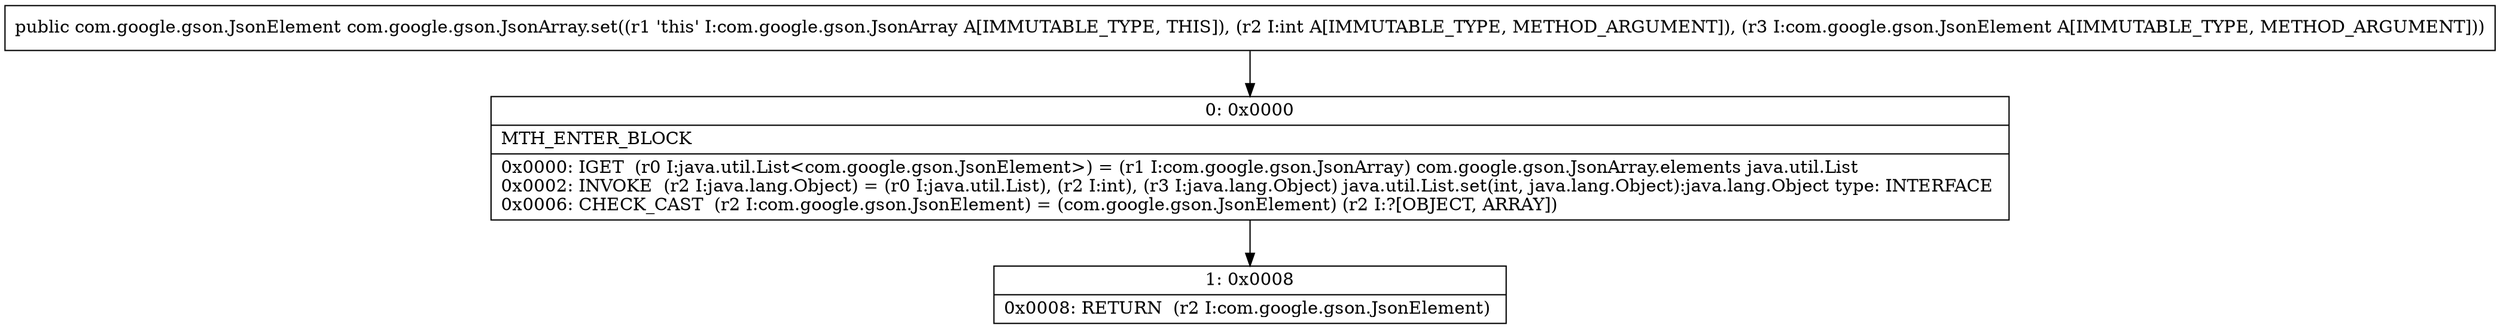 digraph "CFG forcom.google.gson.JsonArray.set(ILcom\/google\/gson\/JsonElement;)Lcom\/google\/gson\/JsonElement;" {
Node_0 [shape=record,label="{0\:\ 0x0000|MTH_ENTER_BLOCK\l|0x0000: IGET  (r0 I:java.util.List\<com.google.gson.JsonElement\>) = (r1 I:com.google.gson.JsonArray) com.google.gson.JsonArray.elements java.util.List \l0x0002: INVOKE  (r2 I:java.lang.Object) = (r0 I:java.util.List), (r2 I:int), (r3 I:java.lang.Object) java.util.List.set(int, java.lang.Object):java.lang.Object type: INTERFACE \l0x0006: CHECK_CAST  (r2 I:com.google.gson.JsonElement) = (com.google.gson.JsonElement) (r2 I:?[OBJECT, ARRAY]) \l}"];
Node_1 [shape=record,label="{1\:\ 0x0008|0x0008: RETURN  (r2 I:com.google.gson.JsonElement) \l}"];
MethodNode[shape=record,label="{public com.google.gson.JsonElement com.google.gson.JsonArray.set((r1 'this' I:com.google.gson.JsonArray A[IMMUTABLE_TYPE, THIS]), (r2 I:int A[IMMUTABLE_TYPE, METHOD_ARGUMENT]), (r3 I:com.google.gson.JsonElement A[IMMUTABLE_TYPE, METHOD_ARGUMENT])) }"];
MethodNode -> Node_0;
Node_0 -> Node_1;
}

